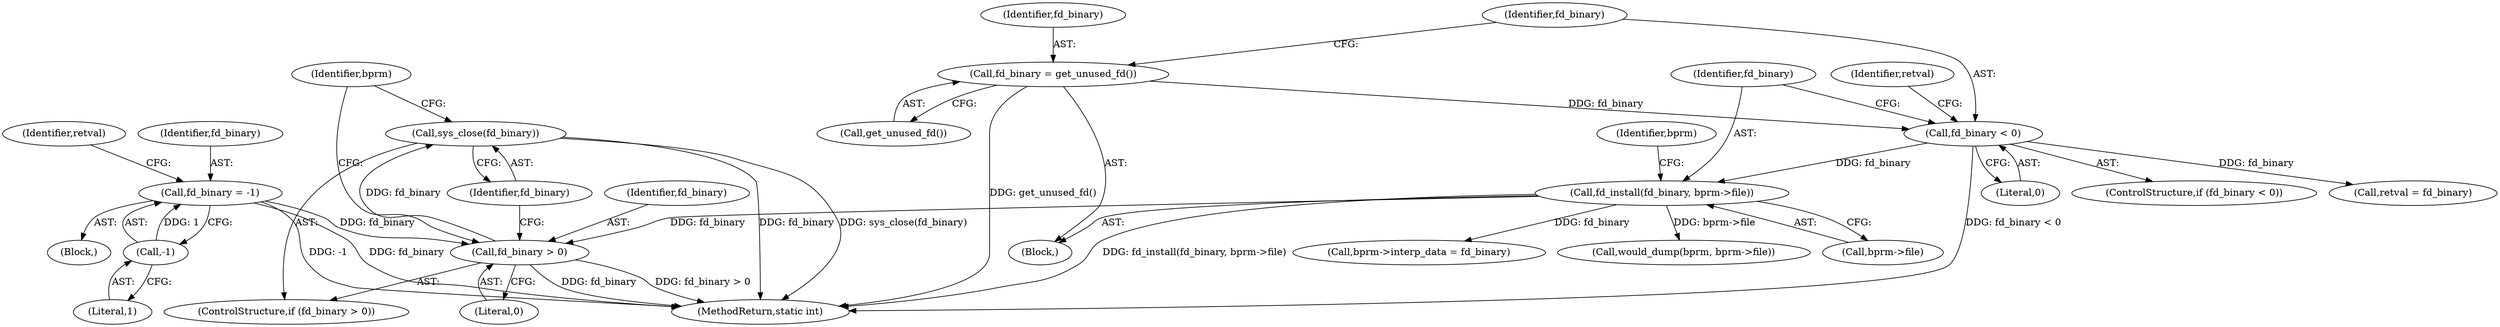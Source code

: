 digraph "0_linux_b66c5984017533316fd1951770302649baf1aa33@API" {
"1000342" [label="(Call,sys_close(fd_binary))"];
"1000339" [label="(Call,fd_binary > 0)"];
"1000123" [label="(Call,fd_binary = -1)"];
"1000125" [label="(Call,-1)"];
"1000191" [label="(Call,fd_install(fd_binary, bprm->file))"];
"1000183" [label="(Call,fd_binary < 0)"];
"1000179" [label="(Call,fd_binary = get_unused_fd())"];
"1000124" [label="(Identifier,fd_binary)"];
"1000338" [label="(ControlStructure,if (fd_binary > 0))"];
"1000192" [label="(Identifier,fd_binary)"];
"1000128" [label="(Identifier,retval)"];
"1000184" [label="(Identifier,fd_binary)"];
"1000123" [label="(Call,fd_binary = -1)"];
"1000343" [label="(Identifier,fd_binary)"];
"1000342" [label="(Call,sys_close(fd_binary))"];
"1000125" [label="(Call,-1)"];
"1000182" [label="(ControlStructure,if (fd_binary < 0))"];
"1000191" [label="(Call,fd_install(fd_binary, bprm->file))"];
"1000110" [label="(Block,)"];
"1000187" [label="(Call,retval = fd_binary)"];
"1000183" [label="(Call,fd_binary < 0)"];
"1000197" [label="(Identifier,bprm)"];
"1000126" [label="(Literal,1)"];
"1000178" [label="(Block,)"];
"1000341" [label="(Literal,0)"];
"1000215" [label="(Call,bprm->interp_data = fd_binary)"];
"1000346" [label="(Identifier,bprm)"];
"1000196" [label="(Call,would_dump(bprm, bprm->file))"];
"1000180" [label="(Identifier,fd_binary)"];
"1000340" [label="(Identifier,fd_binary)"];
"1000355" [label="(MethodReturn,static int)"];
"1000188" [label="(Identifier,retval)"];
"1000179" [label="(Call,fd_binary = get_unused_fd())"];
"1000193" [label="(Call,bprm->file)"];
"1000181" [label="(Call,get_unused_fd())"];
"1000339" [label="(Call,fd_binary > 0)"];
"1000185" [label="(Literal,0)"];
"1000342" -> "1000338"  [label="AST: "];
"1000342" -> "1000343"  [label="CFG: "];
"1000343" -> "1000342"  [label="AST: "];
"1000346" -> "1000342"  [label="CFG: "];
"1000342" -> "1000355"  [label="DDG: fd_binary"];
"1000342" -> "1000355"  [label="DDG: sys_close(fd_binary)"];
"1000339" -> "1000342"  [label="DDG: fd_binary"];
"1000339" -> "1000338"  [label="AST: "];
"1000339" -> "1000341"  [label="CFG: "];
"1000340" -> "1000339"  [label="AST: "];
"1000341" -> "1000339"  [label="AST: "];
"1000343" -> "1000339"  [label="CFG: "];
"1000346" -> "1000339"  [label="CFG: "];
"1000339" -> "1000355"  [label="DDG: fd_binary > 0"];
"1000339" -> "1000355"  [label="DDG: fd_binary"];
"1000123" -> "1000339"  [label="DDG: fd_binary"];
"1000191" -> "1000339"  [label="DDG: fd_binary"];
"1000123" -> "1000110"  [label="AST: "];
"1000123" -> "1000125"  [label="CFG: "];
"1000124" -> "1000123"  [label="AST: "];
"1000125" -> "1000123"  [label="AST: "];
"1000128" -> "1000123"  [label="CFG: "];
"1000123" -> "1000355"  [label="DDG: -1"];
"1000123" -> "1000355"  [label="DDG: fd_binary"];
"1000125" -> "1000123"  [label="DDG: 1"];
"1000125" -> "1000126"  [label="CFG: "];
"1000126" -> "1000125"  [label="AST: "];
"1000191" -> "1000178"  [label="AST: "];
"1000191" -> "1000193"  [label="CFG: "];
"1000192" -> "1000191"  [label="AST: "];
"1000193" -> "1000191"  [label="AST: "];
"1000197" -> "1000191"  [label="CFG: "];
"1000191" -> "1000355"  [label="DDG: fd_install(fd_binary, bprm->file)"];
"1000183" -> "1000191"  [label="DDG: fd_binary"];
"1000191" -> "1000196"  [label="DDG: bprm->file"];
"1000191" -> "1000215"  [label="DDG: fd_binary"];
"1000183" -> "1000182"  [label="AST: "];
"1000183" -> "1000185"  [label="CFG: "];
"1000184" -> "1000183"  [label="AST: "];
"1000185" -> "1000183"  [label="AST: "];
"1000188" -> "1000183"  [label="CFG: "];
"1000192" -> "1000183"  [label="CFG: "];
"1000183" -> "1000355"  [label="DDG: fd_binary < 0"];
"1000179" -> "1000183"  [label="DDG: fd_binary"];
"1000183" -> "1000187"  [label="DDG: fd_binary"];
"1000179" -> "1000178"  [label="AST: "];
"1000179" -> "1000181"  [label="CFG: "];
"1000180" -> "1000179"  [label="AST: "];
"1000181" -> "1000179"  [label="AST: "];
"1000184" -> "1000179"  [label="CFG: "];
"1000179" -> "1000355"  [label="DDG: get_unused_fd()"];
}
